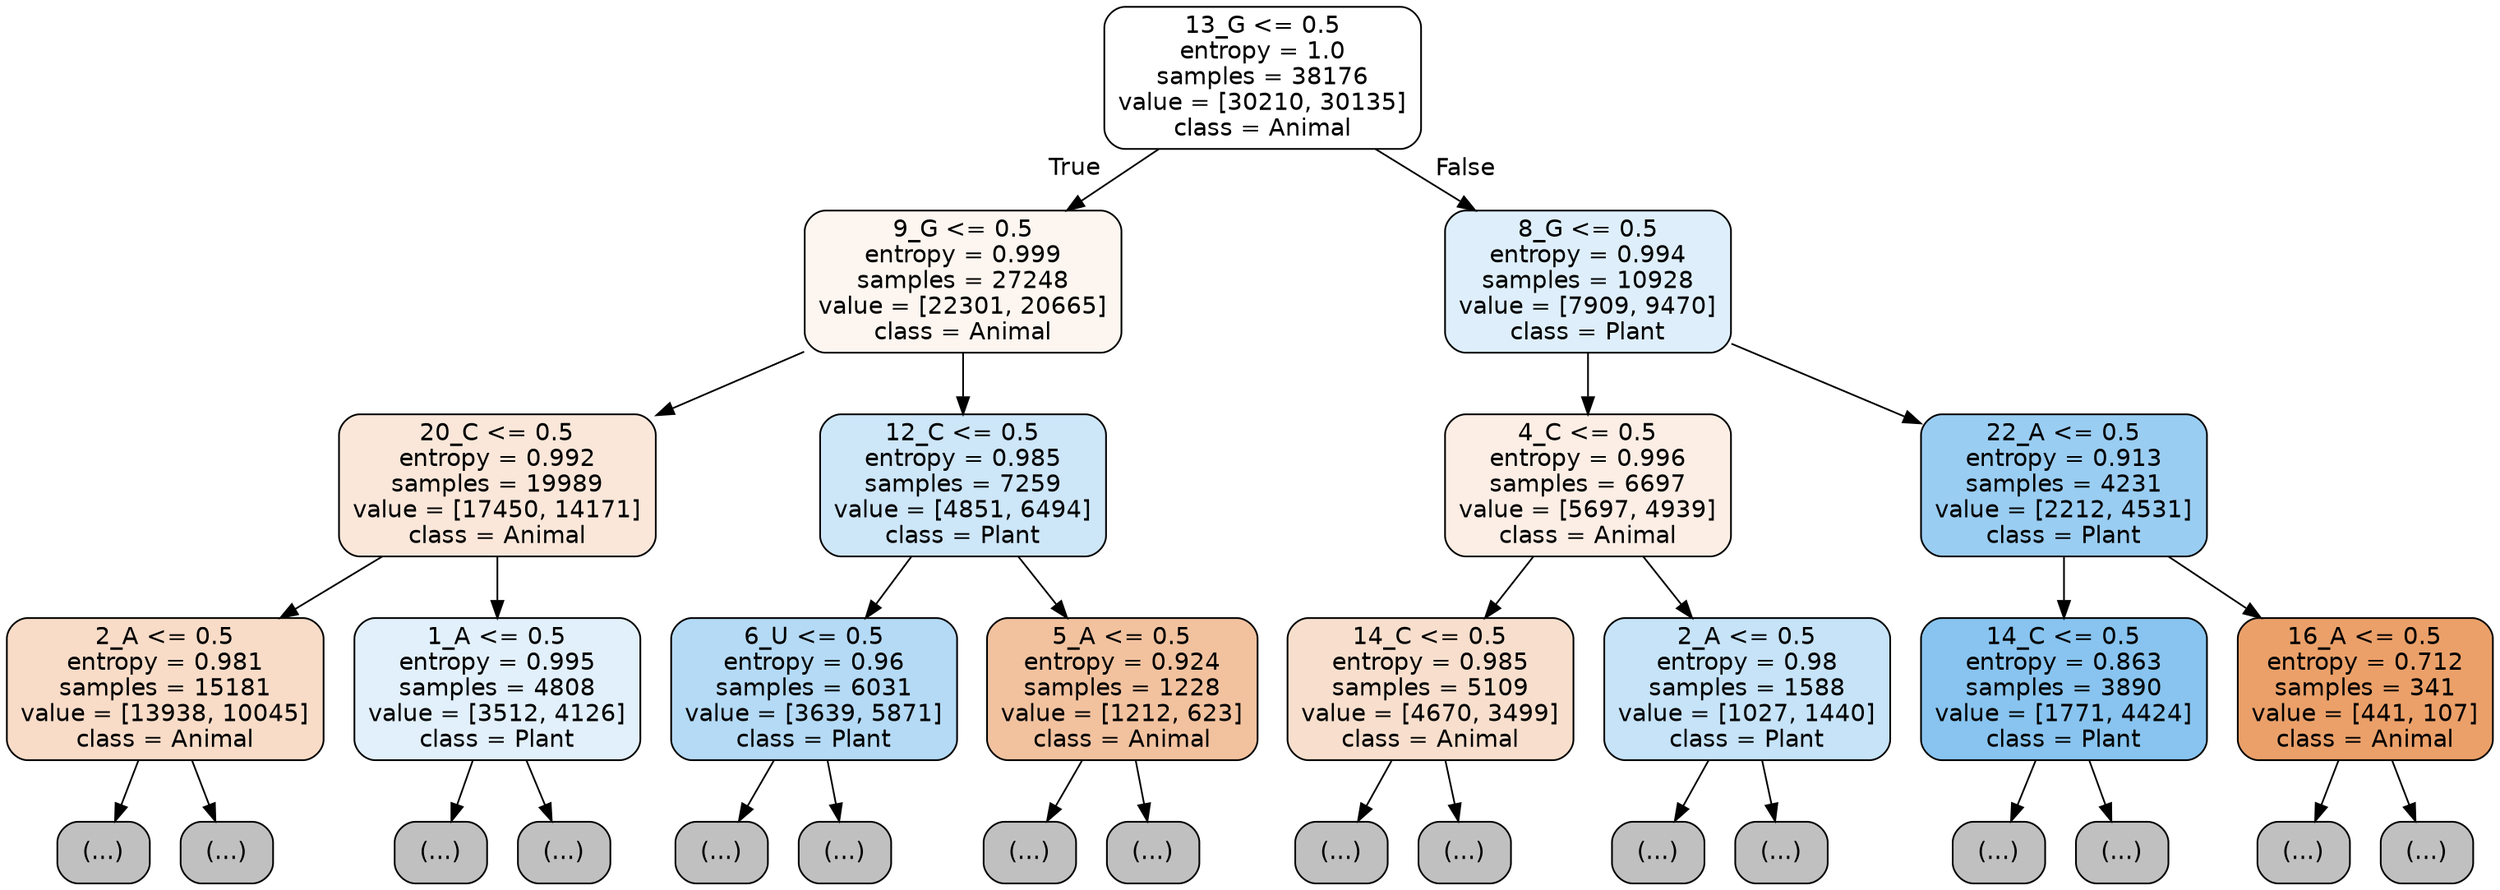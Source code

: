 digraph Tree {
node [shape=box, style="filled, rounded", color="black", fontname="helvetica"] ;
edge [fontname="helvetica"] ;
0 [label="13_G <= 0.5\nentropy = 1.0\nsamples = 38176\nvalue = [30210, 30135]\nclass = Animal", fillcolor="#ffffff"] ;
1 [label="9_G <= 0.5\nentropy = 0.999\nsamples = 27248\nvalue = [22301, 20665]\nclass = Animal", fillcolor="#fdf6f0"] ;
0 -> 1 [labeldistance=2.5, labelangle=45, headlabel="True"] ;
2 [label="20_C <= 0.5\nentropy = 0.992\nsamples = 19989\nvalue = [17450, 14171]\nclass = Animal", fillcolor="#fae7da"] ;
1 -> 2 ;
3 [label="2_A <= 0.5\nentropy = 0.981\nsamples = 15181\nvalue = [13938, 10045]\nclass = Animal", fillcolor="#f8dcc8"] ;
2 -> 3 ;
4 [label="(...)", fillcolor="#C0C0C0"] ;
3 -> 4 ;
5077 [label="(...)", fillcolor="#C0C0C0"] ;
3 -> 5077 ;
6760 [label="1_A <= 0.5\nentropy = 0.995\nsamples = 4808\nvalue = [3512, 4126]\nclass = Plant", fillcolor="#e2f0fb"] ;
2 -> 6760 ;
6761 [label="(...)", fillcolor="#C0C0C0"] ;
6760 -> 6761 ;
8386 [label="(...)", fillcolor="#C0C0C0"] ;
6760 -> 8386 ;
8875 [label="12_C <= 0.5\nentropy = 0.985\nsamples = 7259\nvalue = [4851, 6494]\nclass = Plant", fillcolor="#cde6f8"] ;
1 -> 8875 ;
8876 [label="6_U <= 0.5\nentropy = 0.96\nsamples = 6031\nvalue = [3639, 5871]\nclass = Plant", fillcolor="#b4daf5"] ;
8875 -> 8876 ;
8877 [label="(...)", fillcolor="#C0C0C0"] ;
8876 -> 8877 ;
10730 [label="(...)", fillcolor="#C0C0C0"] ;
8876 -> 10730 ;
11387 [label="5_A <= 0.5\nentropy = 0.924\nsamples = 1228\nvalue = [1212, 623]\nclass = Animal", fillcolor="#f2c29f"] ;
8875 -> 11387 ;
11388 [label="(...)", fillcolor="#C0C0C0"] ;
11387 -> 11388 ;
11955 [label="(...)", fillcolor="#C0C0C0"] ;
11387 -> 11955 ;
12124 [label="8_G <= 0.5\nentropy = 0.994\nsamples = 10928\nvalue = [7909, 9470]\nclass = Plant", fillcolor="#deeffb"] ;
0 -> 12124 [labeldistance=2.5, labelangle=-45, headlabel="False"] ;
12125 [label="4_C <= 0.5\nentropy = 0.996\nsamples = 6697\nvalue = [5697, 4939]\nclass = Animal", fillcolor="#fceee5"] ;
12124 -> 12125 ;
12126 [label="14_C <= 0.5\nentropy = 0.985\nsamples = 5109\nvalue = [4670, 3499]\nclass = Animal", fillcolor="#f8dfcd"] ;
12125 -> 12126 ;
12127 [label="(...)", fillcolor="#C0C0C0"] ;
12126 -> 12127 ;
14294 [label="(...)", fillcolor="#C0C0C0"] ;
12126 -> 14294 ;
14827 [label="2_A <= 0.5\nentropy = 0.98\nsamples = 1588\nvalue = [1027, 1440]\nclass = Plant", fillcolor="#c6e3f8"] ;
12125 -> 14827 ;
14828 [label="(...)", fillcolor="#C0C0C0"] ;
14827 -> 14828 ;
15345 [label="(...)", fillcolor="#C0C0C0"] ;
14827 -> 15345 ;
15472 [label="22_A <= 0.5\nentropy = 0.913\nsamples = 4231\nvalue = [2212, 4531]\nclass = Plant", fillcolor="#9acdf2"] ;
12124 -> 15472 ;
15473 [label="14_C <= 0.5\nentropy = 0.863\nsamples = 3890\nvalue = [1771, 4424]\nclass = Plant", fillcolor="#88c4ef"] ;
15472 -> 15473 ;
15474 [label="(...)", fillcolor="#C0C0C0"] ;
15473 -> 15474 ;
16349 [label="(...)", fillcolor="#C0C0C0"] ;
15473 -> 16349 ;
16606 [label="16_A <= 0.5\nentropy = 0.712\nsamples = 341\nvalue = [441, 107]\nclass = Animal", fillcolor="#eba069"] ;
15472 -> 16606 ;
16607 [label="(...)", fillcolor="#C0C0C0"] ;
16606 -> 16607 ;
16698 [label="(...)", fillcolor="#C0C0C0"] ;
16606 -> 16698 ;
}